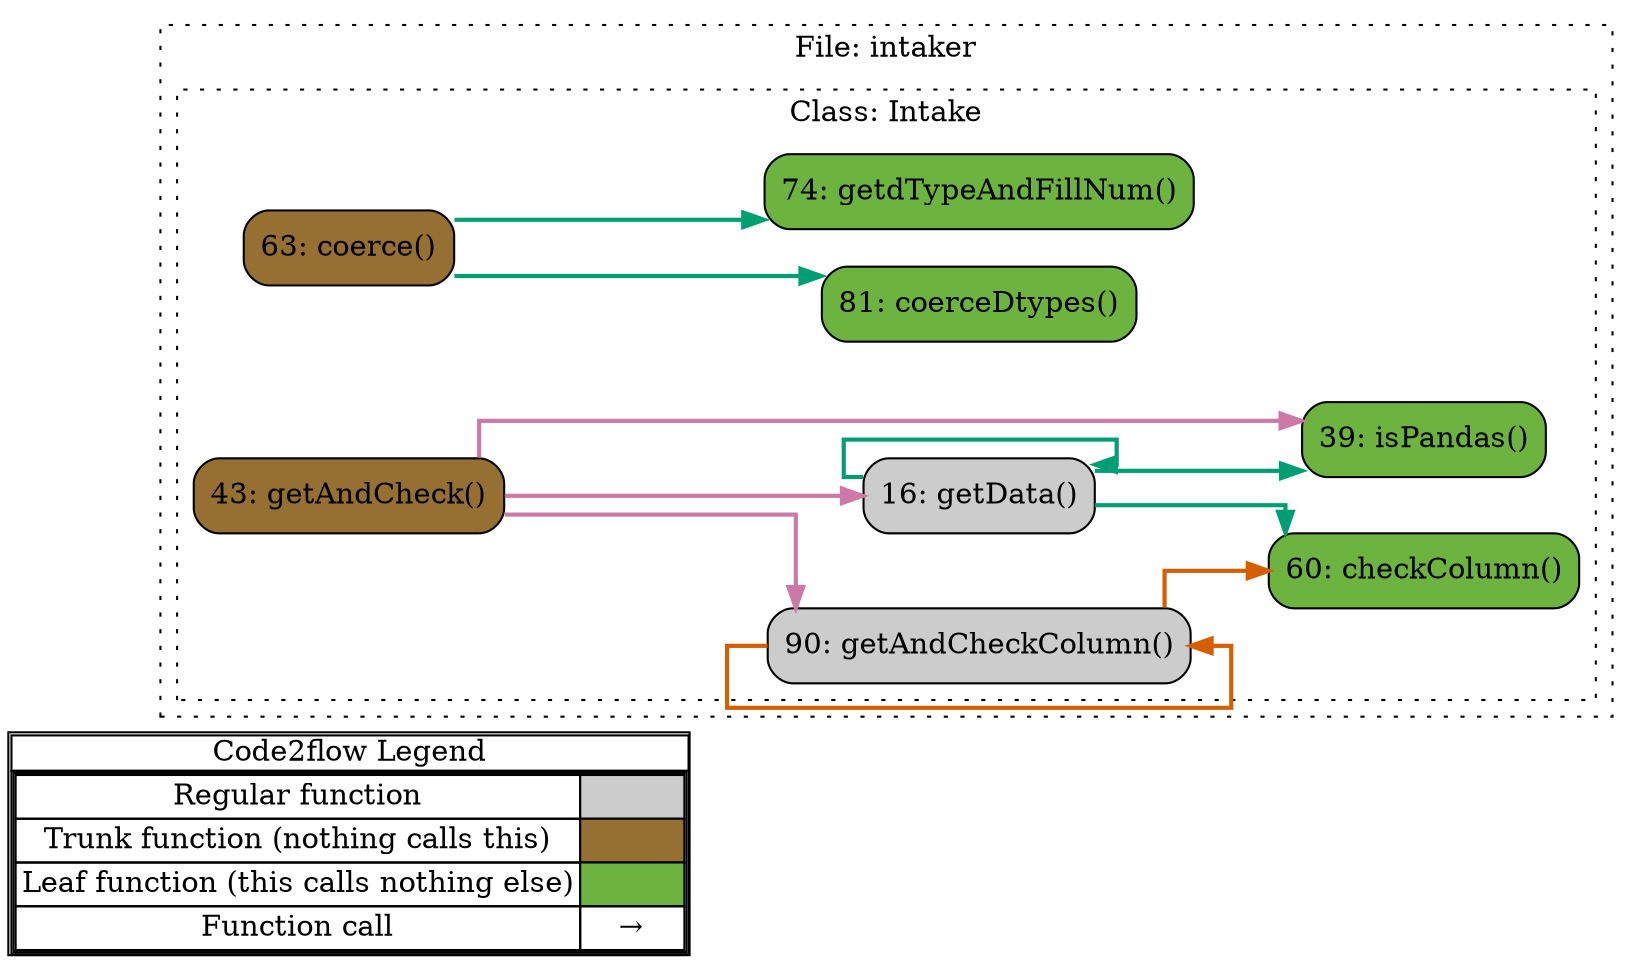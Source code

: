digraph G {
concentrate=true;
splines="ortho";
rankdir="LR";
subgraph legend{
    rank = min;
    label = "legend";
    Legend [shape=none, margin=0, label = <
        <table cellspacing="0" cellpadding="0" border="1"><tr><td>Code2flow Legend</td></tr><tr><td>
        <table cellspacing="0">
        <tr><td>Regular function</td><td width="50px" bgcolor='#cccccc'></td></tr>
        <tr><td>Trunk function (nothing calls this)</td><td bgcolor='#966F33'></td></tr>
        <tr><td>Leaf function (this calls nothing else)</td><td bgcolor='#6db33f'></td></tr>
        <tr><td>Function call</td><td><font color='black'>&#8594;</font></td></tr>
        </table></td></tr></table>
        >];
}node_fe9fef37 [label="60: checkColumn()" name="intaker::Intake.checkColumn" shape="rect" style="rounded,filled" fillcolor="#6db33f" ];
node_9eb692d3 [label="63: coerce()" name="intaker::Intake.coerce" shape="rect" style="rounded,filled" fillcolor="#966F33" ];
node_a825e7ee [label="81: coerceDtypes()" name="intaker::Intake.coerceDtypes" shape="rect" style="rounded,filled" fillcolor="#6db33f" ];
node_9a7aa54f [label="43: getAndCheck()" name="intaker::Intake.getAndCheck" shape="rect" style="rounded,filled" fillcolor="#966F33" ];
node_882563ee [label="90: getAndCheckColumn()" name="intaker::Intake.getAndCheckColumn" shape="rect" style="rounded,filled" fillcolor="#cccccc" ];
node_8046306b [label="16: getData()" name="intaker::Intake.getData" shape="rect" style="rounded,filled" fillcolor="#cccccc" ];
node_75f400e8 [label="74: getdTypeAndFillNum()" name="intaker::Intake.getdTypeAndFillNum" shape="rect" style="rounded,filled" fillcolor="#6db33f" ];
node_3a0b96a5 [label="39: isPandas()" name="intaker::Intake.isPandas" shape="rect" style="rounded,filled" fillcolor="#6db33f" ];
node_9eb692d3 -> node_a825e7ee [color="#009E73" penwidth="2"];
node_9eb692d3 -> node_a825e7ee [color="#009E73" penwidth="2"];
node_9eb692d3 -> node_75f400e8 [color="#009E73" penwidth="2"];
node_9eb692d3 -> node_75f400e8 [color="#009E73" penwidth="2"];
node_9a7aa54f -> node_882563ee [color="#CC79A7" penwidth="2"];
node_9a7aa54f -> node_882563ee [color="#CC79A7" penwidth="2"];
node_9a7aa54f -> node_8046306b [color="#CC79A7" penwidth="2"];
node_9a7aa54f -> node_3a0b96a5 [color="#CC79A7" penwidth="2"];
node_882563ee -> node_fe9fef37 [color="#D55E00" penwidth="2"];
node_882563ee -> node_882563ee [color="#D55E00" penwidth="2"];
node_8046306b -> node_fe9fef37 [color="#009E73" penwidth="2"];
node_8046306b -> node_8046306b [color="#009E73" penwidth="2"];
node_8046306b -> node_3a0b96a5 [color="#009E73" penwidth="2"];
subgraph cluster_0b98130c {
    label="File: intaker";
    name="intaker";
    style="filled";
    graph[style=dotted];
    subgraph cluster_44c5a802 {
        node_8046306b node_3a0b96a5 node_9a7aa54f node_fe9fef37 node_9eb692d3 node_75f400e8 node_a825e7ee node_882563ee;
        label="Class: Intake";
        name="Intake";
        style="filled";
        graph[style=dotted];
    };
};
}
